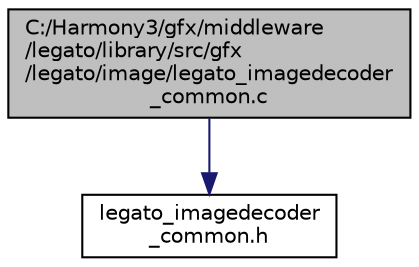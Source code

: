 digraph "C:/Harmony3/gfx/middleware/legato/library/src/gfx/legato/image/legato_imagedecoder_common.c"
{
 // LATEX_PDF_SIZE
  edge [fontname="Helvetica",fontsize="10",labelfontname="Helvetica",labelfontsize="10"];
  node [fontname="Helvetica",fontsize="10",shape=record];
  Node1 [label="C:/Harmony3/gfx/middleware\l/legato/library/src/gfx\l/legato/image/legato_imagedecoder\l_common.c",height=0.2,width=0.4,color="black", fillcolor="grey75", style="filled", fontcolor="black",tooltip=" "];
  Node1 -> Node2 [color="midnightblue",fontsize="10",style="solid",fontname="Helvetica"];
  Node2 [label="legato_imagedecoder\l_common.h",height=0.2,width=0.4,color="black", fillcolor="white", style="filled",URL="$legato__imagedecoder__common_8h.html",tooltip=" "];
}
